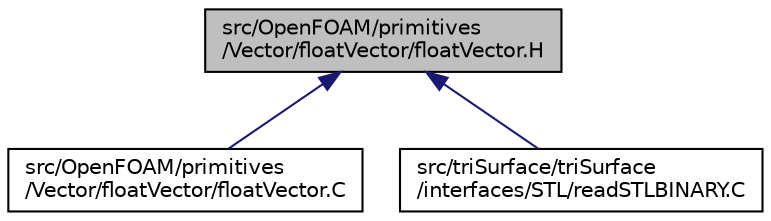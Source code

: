 digraph "src/OpenFOAM/primitives/Vector/floatVector/floatVector.H"
{
  bgcolor="transparent";
  edge [fontname="Helvetica",fontsize="10",labelfontname="Helvetica",labelfontsize="10"];
  node [fontname="Helvetica",fontsize="10",shape=record];
  Node56 [label="src/OpenFOAM/primitives\l/Vector/floatVector/floatVector.H",height=0.2,width=0.4,color="black", fillcolor="grey75", style="filled", fontcolor="black"];
  Node56 -> Node57 [dir="back",color="midnightblue",fontsize="10",style="solid",fontname="Helvetica"];
  Node57 [label="src/OpenFOAM/primitives\l/Vector/floatVector/floatVector.C",height=0.2,width=0.4,color="black",URL="$a13661.html",tooltip="Vector of floats. "];
  Node56 -> Node58 [dir="back",color="midnightblue",fontsize="10",style="solid",fontname="Helvetica"];
  Node58 [label="src/triSurface/triSurface\l/interfaces/STL/readSTLBINARY.C",height=0.2,width=0.4,color="black",URL="$a17486.html"];
}
